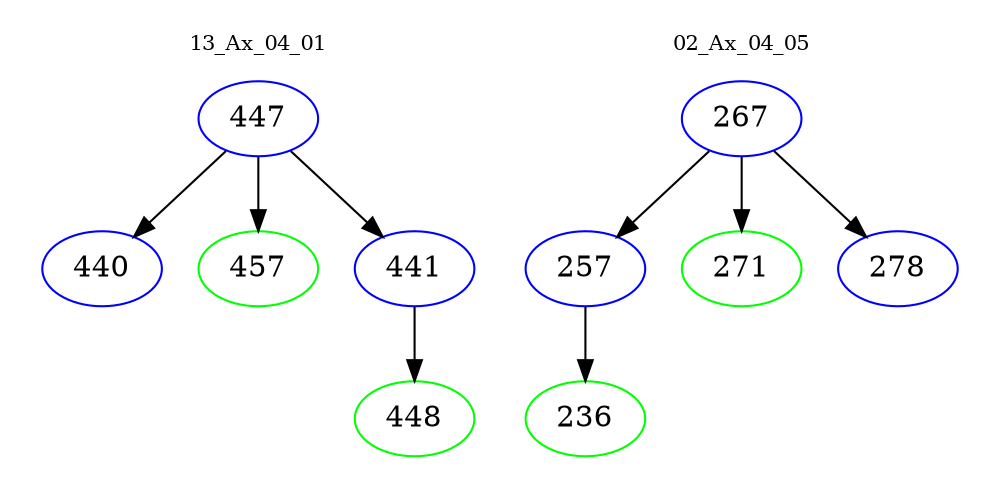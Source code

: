 digraph{
subgraph cluster_0 {
color = white
label = "13_Ax_04_01";
fontsize=10;
T0_447 [label="447", color="blue"]
T0_447 -> T0_440 [color="black"]
T0_440 [label="440", color="blue"]
T0_447 -> T0_457 [color="black"]
T0_457 [label="457", color="green"]
T0_447 -> T0_441 [color="black"]
T0_441 [label="441", color="blue"]
T0_441 -> T0_448 [color="black"]
T0_448 [label="448", color="green"]
}
subgraph cluster_1 {
color = white
label = "02_Ax_04_05";
fontsize=10;
T1_267 [label="267", color="blue"]
T1_267 -> T1_257 [color="black"]
T1_257 [label="257", color="blue"]
T1_257 -> T1_236 [color="black"]
T1_236 [label="236", color="green"]
T1_267 -> T1_271 [color="black"]
T1_271 [label="271", color="green"]
T1_267 -> T1_278 [color="black"]
T1_278 [label="278", color="blue"]
}
}
